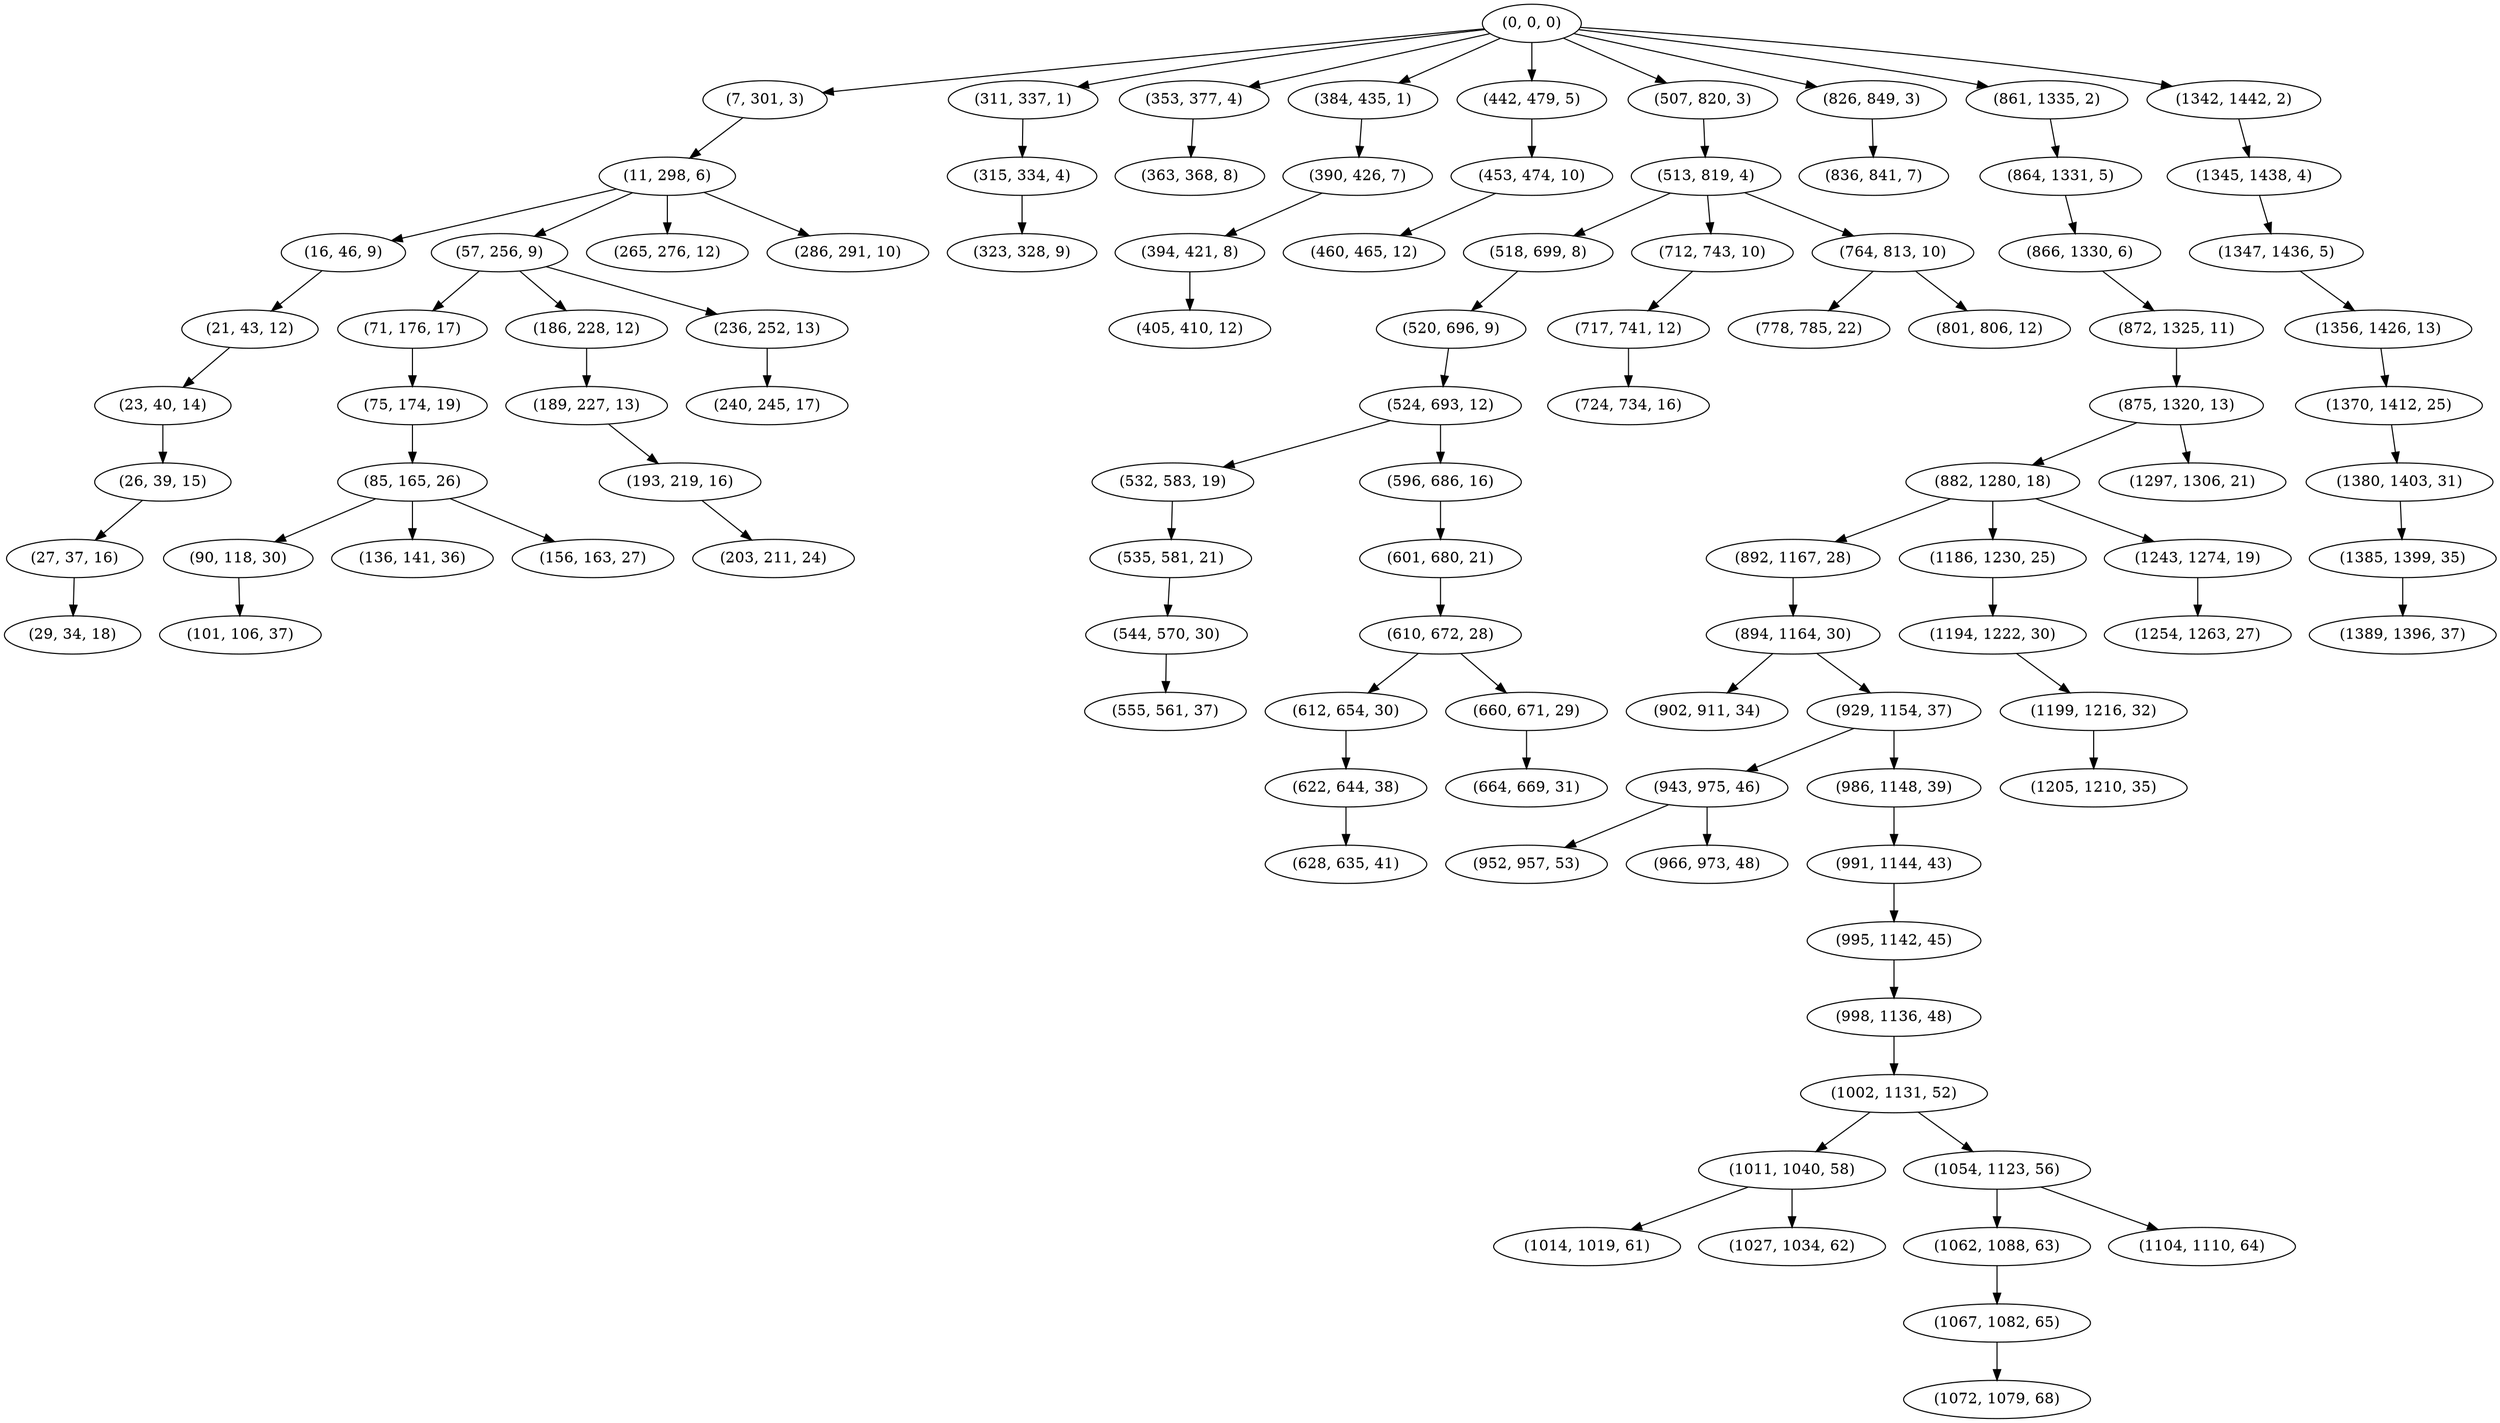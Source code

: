 digraph tree {
    "(0, 0, 0)";
    "(7, 301, 3)";
    "(11, 298, 6)";
    "(16, 46, 9)";
    "(21, 43, 12)";
    "(23, 40, 14)";
    "(26, 39, 15)";
    "(27, 37, 16)";
    "(29, 34, 18)";
    "(57, 256, 9)";
    "(71, 176, 17)";
    "(75, 174, 19)";
    "(85, 165, 26)";
    "(90, 118, 30)";
    "(101, 106, 37)";
    "(136, 141, 36)";
    "(156, 163, 27)";
    "(186, 228, 12)";
    "(189, 227, 13)";
    "(193, 219, 16)";
    "(203, 211, 24)";
    "(236, 252, 13)";
    "(240, 245, 17)";
    "(265, 276, 12)";
    "(286, 291, 10)";
    "(311, 337, 1)";
    "(315, 334, 4)";
    "(323, 328, 9)";
    "(353, 377, 4)";
    "(363, 368, 8)";
    "(384, 435, 1)";
    "(390, 426, 7)";
    "(394, 421, 8)";
    "(405, 410, 12)";
    "(442, 479, 5)";
    "(453, 474, 10)";
    "(460, 465, 12)";
    "(507, 820, 3)";
    "(513, 819, 4)";
    "(518, 699, 8)";
    "(520, 696, 9)";
    "(524, 693, 12)";
    "(532, 583, 19)";
    "(535, 581, 21)";
    "(544, 570, 30)";
    "(555, 561, 37)";
    "(596, 686, 16)";
    "(601, 680, 21)";
    "(610, 672, 28)";
    "(612, 654, 30)";
    "(622, 644, 38)";
    "(628, 635, 41)";
    "(660, 671, 29)";
    "(664, 669, 31)";
    "(712, 743, 10)";
    "(717, 741, 12)";
    "(724, 734, 16)";
    "(764, 813, 10)";
    "(778, 785, 22)";
    "(801, 806, 12)";
    "(826, 849, 3)";
    "(836, 841, 7)";
    "(861, 1335, 2)";
    "(864, 1331, 5)";
    "(866, 1330, 6)";
    "(872, 1325, 11)";
    "(875, 1320, 13)";
    "(882, 1280, 18)";
    "(892, 1167, 28)";
    "(894, 1164, 30)";
    "(902, 911, 34)";
    "(929, 1154, 37)";
    "(943, 975, 46)";
    "(952, 957, 53)";
    "(966, 973, 48)";
    "(986, 1148, 39)";
    "(991, 1144, 43)";
    "(995, 1142, 45)";
    "(998, 1136, 48)";
    "(1002, 1131, 52)";
    "(1011, 1040, 58)";
    "(1014, 1019, 61)";
    "(1027, 1034, 62)";
    "(1054, 1123, 56)";
    "(1062, 1088, 63)";
    "(1067, 1082, 65)";
    "(1072, 1079, 68)";
    "(1104, 1110, 64)";
    "(1186, 1230, 25)";
    "(1194, 1222, 30)";
    "(1199, 1216, 32)";
    "(1205, 1210, 35)";
    "(1243, 1274, 19)";
    "(1254, 1263, 27)";
    "(1297, 1306, 21)";
    "(1342, 1442, 2)";
    "(1345, 1438, 4)";
    "(1347, 1436, 5)";
    "(1356, 1426, 13)";
    "(1370, 1412, 25)";
    "(1380, 1403, 31)";
    "(1385, 1399, 35)";
    "(1389, 1396, 37)";
    "(0, 0, 0)" -> "(7, 301, 3)";
    "(0, 0, 0)" -> "(311, 337, 1)";
    "(0, 0, 0)" -> "(353, 377, 4)";
    "(0, 0, 0)" -> "(384, 435, 1)";
    "(0, 0, 0)" -> "(442, 479, 5)";
    "(0, 0, 0)" -> "(507, 820, 3)";
    "(0, 0, 0)" -> "(826, 849, 3)";
    "(0, 0, 0)" -> "(861, 1335, 2)";
    "(0, 0, 0)" -> "(1342, 1442, 2)";
    "(7, 301, 3)" -> "(11, 298, 6)";
    "(11, 298, 6)" -> "(16, 46, 9)";
    "(11, 298, 6)" -> "(57, 256, 9)";
    "(11, 298, 6)" -> "(265, 276, 12)";
    "(11, 298, 6)" -> "(286, 291, 10)";
    "(16, 46, 9)" -> "(21, 43, 12)";
    "(21, 43, 12)" -> "(23, 40, 14)";
    "(23, 40, 14)" -> "(26, 39, 15)";
    "(26, 39, 15)" -> "(27, 37, 16)";
    "(27, 37, 16)" -> "(29, 34, 18)";
    "(57, 256, 9)" -> "(71, 176, 17)";
    "(57, 256, 9)" -> "(186, 228, 12)";
    "(57, 256, 9)" -> "(236, 252, 13)";
    "(71, 176, 17)" -> "(75, 174, 19)";
    "(75, 174, 19)" -> "(85, 165, 26)";
    "(85, 165, 26)" -> "(90, 118, 30)";
    "(85, 165, 26)" -> "(136, 141, 36)";
    "(85, 165, 26)" -> "(156, 163, 27)";
    "(90, 118, 30)" -> "(101, 106, 37)";
    "(186, 228, 12)" -> "(189, 227, 13)";
    "(189, 227, 13)" -> "(193, 219, 16)";
    "(193, 219, 16)" -> "(203, 211, 24)";
    "(236, 252, 13)" -> "(240, 245, 17)";
    "(311, 337, 1)" -> "(315, 334, 4)";
    "(315, 334, 4)" -> "(323, 328, 9)";
    "(353, 377, 4)" -> "(363, 368, 8)";
    "(384, 435, 1)" -> "(390, 426, 7)";
    "(390, 426, 7)" -> "(394, 421, 8)";
    "(394, 421, 8)" -> "(405, 410, 12)";
    "(442, 479, 5)" -> "(453, 474, 10)";
    "(453, 474, 10)" -> "(460, 465, 12)";
    "(507, 820, 3)" -> "(513, 819, 4)";
    "(513, 819, 4)" -> "(518, 699, 8)";
    "(513, 819, 4)" -> "(712, 743, 10)";
    "(513, 819, 4)" -> "(764, 813, 10)";
    "(518, 699, 8)" -> "(520, 696, 9)";
    "(520, 696, 9)" -> "(524, 693, 12)";
    "(524, 693, 12)" -> "(532, 583, 19)";
    "(524, 693, 12)" -> "(596, 686, 16)";
    "(532, 583, 19)" -> "(535, 581, 21)";
    "(535, 581, 21)" -> "(544, 570, 30)";
    "(544, 570, 30)" -> "(555, 561, 37)";
    "(596, 686, 16)" -> "(601, 680, 21)";
    "(601, 680, 21)" -> "(610, 672, 28)";
    "(610, 672, 28)" -> "(612, 654, 30)";
    "(610, 672, 28)" -> "(660, 671, 29)";
    "(612, 654, 30)" -> "(622, 644, 38)";
    "(622, 644, 38)" -> "(628, 635, 41)";
    "(660, 671, 29)" -> "(664, 669, 31)";
    "(712, 743, 10)" -> "(717, 741, 12)";
    "(717, 741, 12)" -> "(724, 734, 16)";
    "(764, 813, 10)" -> "(778, 785, 22)";
    "(764, 813, 10)" -> "(801, 806, 12)";
    "(826, 849, 3)" -> "(836, 841, 7)";
    "(861, 1335, 2)" -> "(864, 1331, 5)";
    "(864, 1331, 5)" -> "(866, 1330, 6)";
    "(866, 1330, 6)" -> "(872, 1325, 11)";
    "(872, 1325, 11)" -> "(875, 1320, 13)";
    "(875, 1320, 13)" -> "(882, 1280, 18)";
    "(875, 1320, 13)" -> "(1297, 1306, 21)";
    "(882, 1280, 18)" -> "(892, 1167, 28)";
    "(882, 1280, 18)" -> "(1186, 1230, 25)";
    "(882, 1280, 18)" -> "(1243, 1274, 19)";
    "(892, 1167, 28)" -> "(894, 1164, 30)";
    "(894, 1164, 30)" -> "(902, 911, 34)";
    "(894, 1164, 30)" -> "(929, 1154, 37)";
    "(929, 1154, 37)" -> "(943, 975, 46)";
    "(929, 1154, 37)" -> "(986, 1148, 39)";
    "(943, 975, 46)" -> "(952, 957, 53)";
    "(943, 975, 46)" -> "(966, 973, 48)";
    "(986, 1148, 39)" -> "(991, 1144, 43)";
    "(991, 1144, 43)" -> "(995, 1142, 45)";
    "(995, 1142, 45)" -> "(998, 1136, 48)";
    "(998, 1136, 48)" -> "(1002, 1131, 52)";
    "(1002, 1131, 52)" -> "(1011, 1040, 58)";
    "(1002, 1131, 52)" -> "(1054, 1123, 56)";
    "(1011, 1040, 58)" -> "(1014, 1019, 61)";
    "(1011, 1040, 58)" -> "(1027, 1034, 62)";
    "(1054, 1123, 56)" -> "(1062, 1088, 63)";
    "(1054, 1123, 56)" -> "(1104, 1110, 64)";
    "(1062, 1088, 63)" -> "(1067, 1082, 65)";
    "(1067, 1082, 65)" -> "(1072, 1079, 68)";
    "(1186, 1230, 25)" -> "(1194, 1222, 30)";
    "(1194, 1222, 30)" -> "(1199, 1216, 32)";
    "(1199, 1216, 32)" -> "(1205, 1210, 35)";
    "(1243, 1274, 19)" -> "(1254, 1263, 27)";
    "(1342, 1442, 2)" -> "(1345, 1438, 4)";
    "(1345, 1438, 4)" -> "(1347, 1436, 5)";
    "(1347, 1436, 5)" -> "(1356, 1426, 13)";
    "(1356, 1426, 13)" -> "(1370, 1412, 25)";
    "(1370, 1412, 25)" -> "(1380, 1403, 31)";
    "(1380, 1403, 31)" -> "(1385, 1399, 35)";
    "(1385, 1399, 35)" -> "(1389, 1396, 37)";
}
